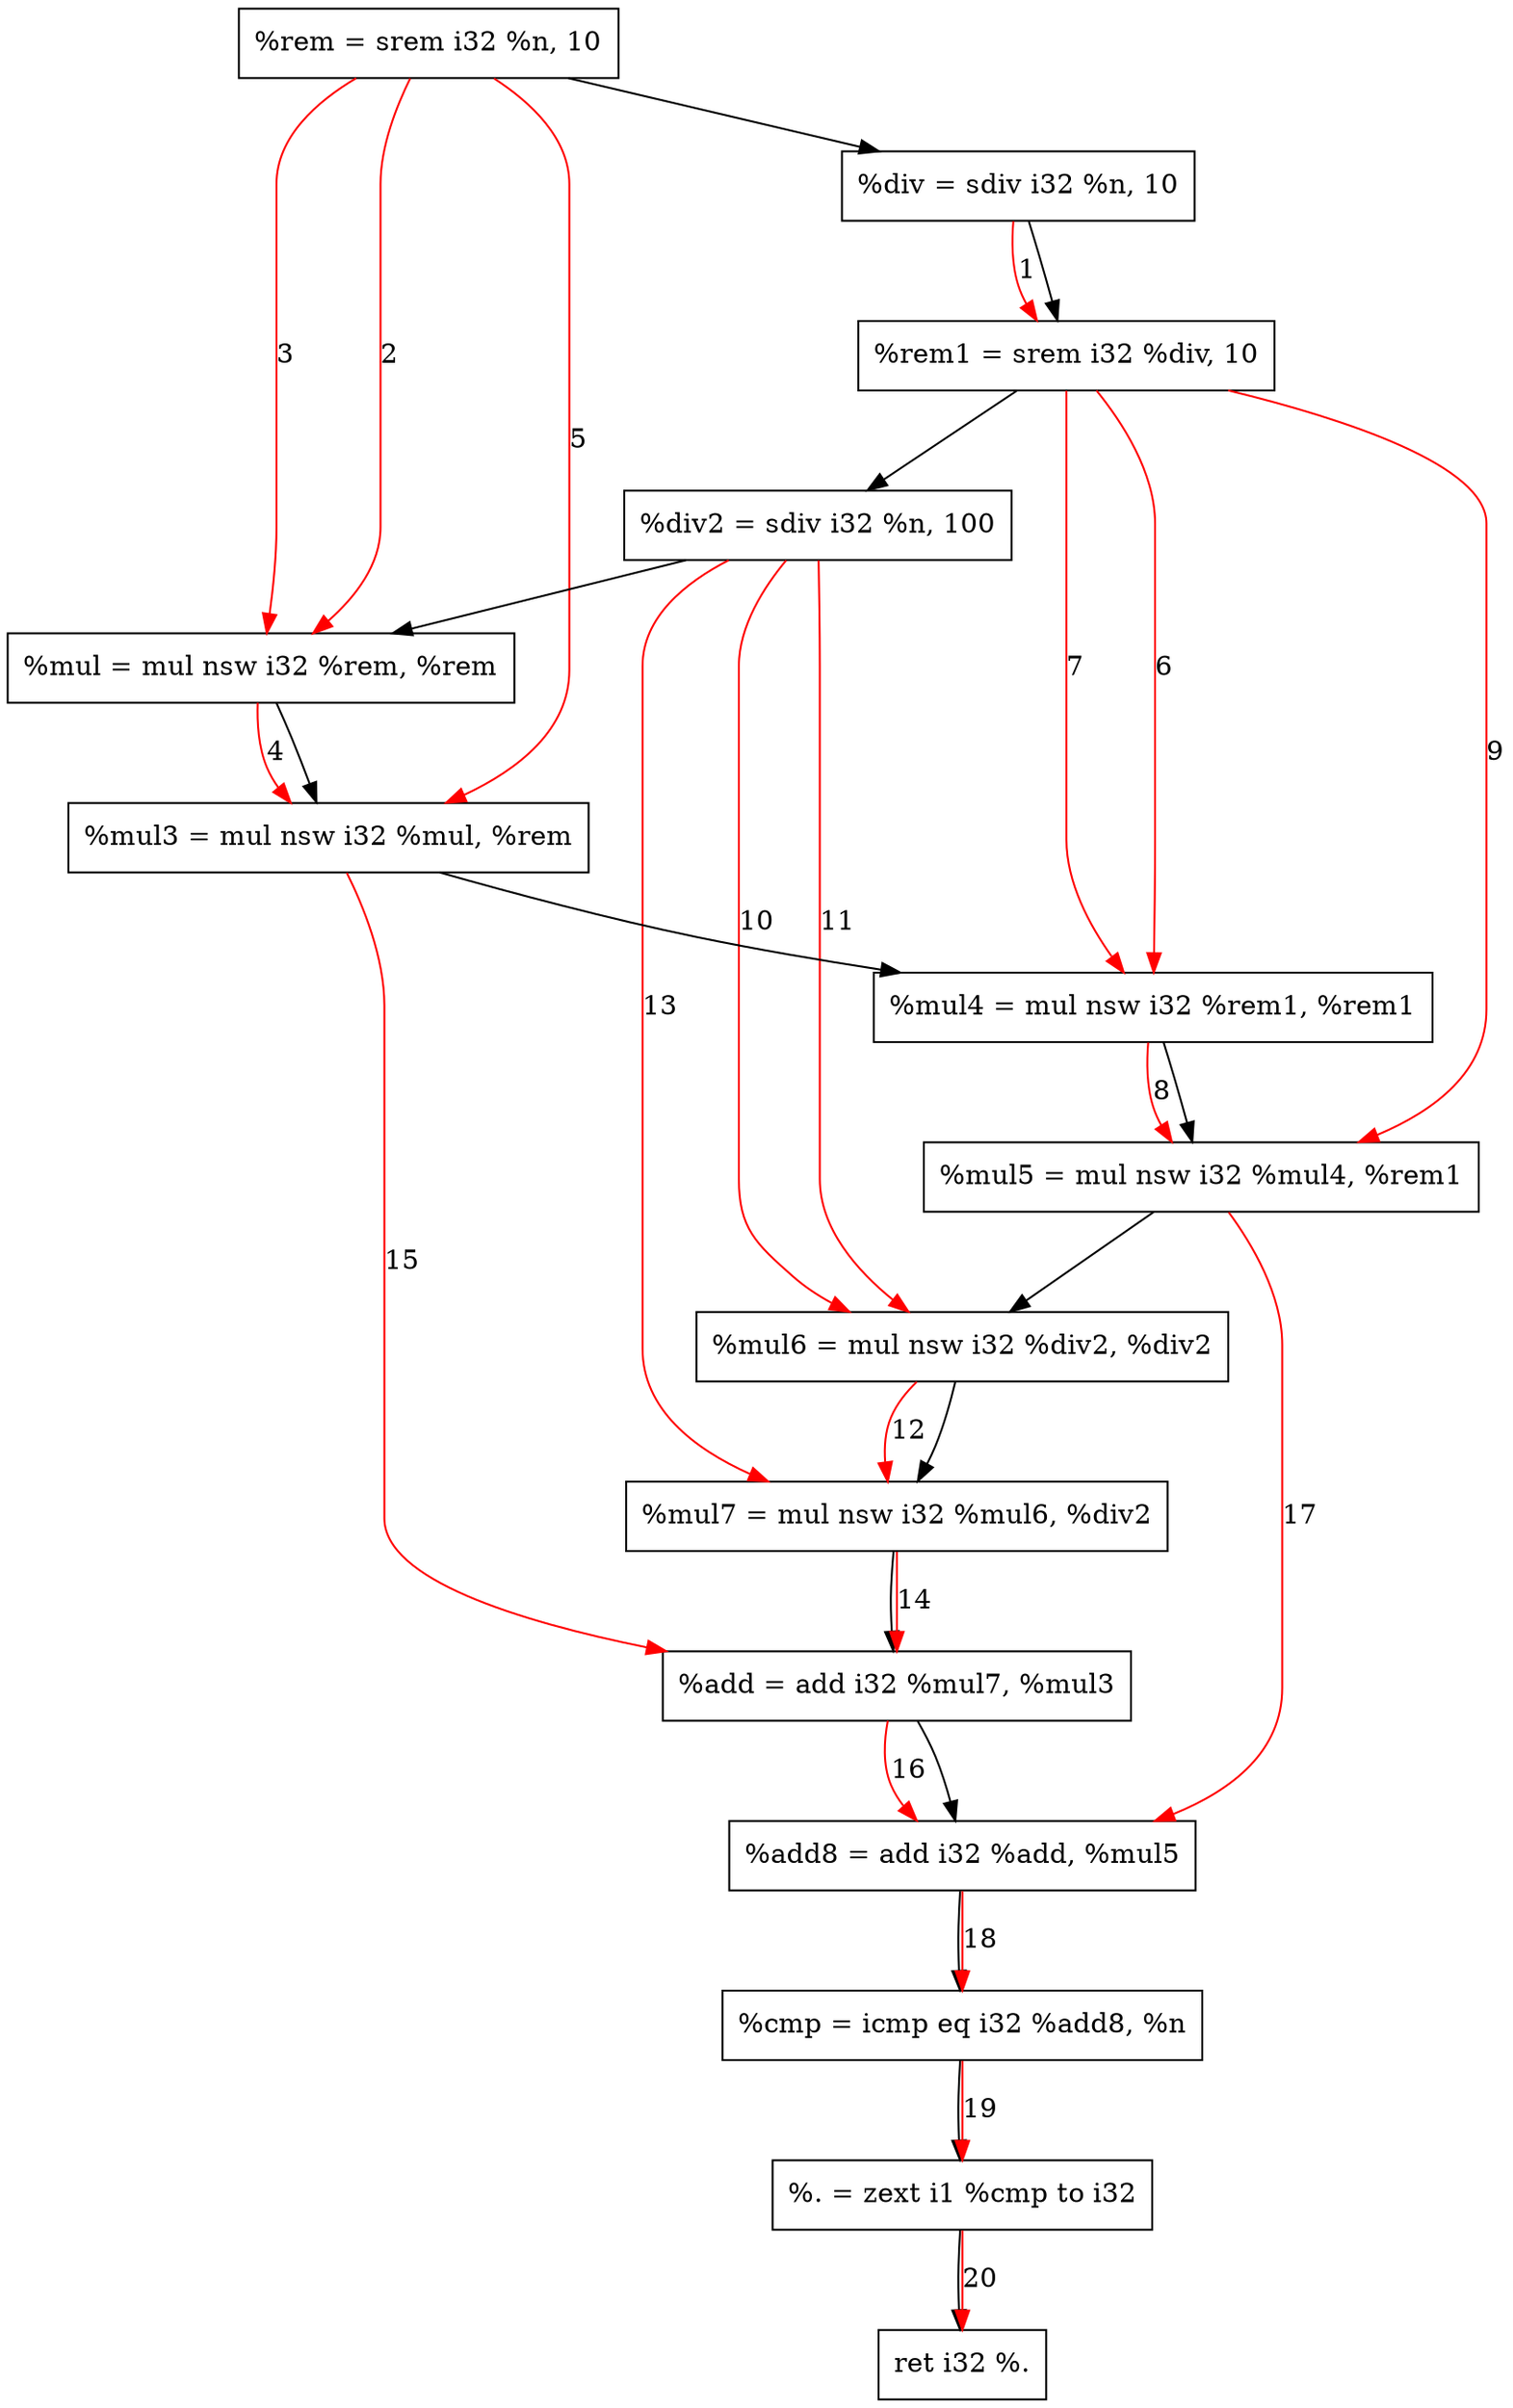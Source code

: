 digraph "CDFG for'func' function" {
	Node0x555714411890[shape=record, label="  %rem = srem i32 %n, 10"]
	Node0x555714411900[shape=record, label="  %div = sdiv i32 %n, 10"]
	Node0x555714411990[shape=record, label="  %rem1 = srem i32 %div, 10"]
	Node0x555714411a50[shape=record, label="  %div2 = sdiv i32 %n, 100"]
	Node0x555714411ae0[shape=record, label="  %mul = mul nsw i32 %rem, %rem"]
	Node0x555714411b70[shape=record, label="  %mul3 = mul nsw i32 %mul, %rem"]
	Node0x555714411c00[shape=record, label="  %mul4 = mul nsw i32 %rem1, %rem1"]
	Node0x555714411c90[shape=record, label="  %mul5 = mul nsw i32 %mul4, %rem1"]
	Node0x555714411d20[shape=record, label="  %mul6 = mul nsw i32 %div2, %div2"]
	Node0x555714411db0[shape=record, label="  %mul7 = mul nsw i32 %mul6, %div2"]
	Node0x555714411e40[shape=record, label="  %add = add i32 %mul7, %mul3"]
	Node0x555714412070[shape=record, label="  %add8 = add i32 %add, %mul5"]
	Node0x555714412100[shape=record, label="  %cmp = icmp eq i32 %add8, %n"]
	Node0x5557144111d8[shape=record, label="  %. = zext i1 %cmp to i32"]
	Node0x555714412198[shape=record, label="  ret i32 %."]
	Node0x555714411890 -> Node0x555714411900
	Node0x555714411900 -> Node0x555714411990
	Node0x555714411990 -> Node0x555714411a50
	Node0x555714411a50 -> Node0x555714411ae0
	Node0x555714411ae0 -> Node0x555714411b70
	Node0x555714411b70 -> Node0x555714411c00
	Node0x555714411c00 -> Node0x555714411c90
	Node0x555714411c90 -> Node0x555714411d20
	Node0x555714411d20 -> Node0x555714411db0
	Node0x555714411db0 -> Node0x555714411e40
	Node0x555714411e40 -> Node0x555714412070
	Node0x555714412070 -> Node0x555714412100
	Node0x555714412100 -> Node0x5557144111d8
	Node0x5557144111d8 -> Node0x555714412198
edge [color=red]
	Node0x555714411900 -> Node0x555714411990[label="1"]
	Node0x555714411890 -> Node0x555714411ae0[label="2"]
	Node0x555714411890 -> Node0x555714411ae0[label="3"]
	Node0x555714411ae0 -> Node0x555714411b70[label="4"]
	Node0x555714411890 -> Node0x555714411b70[label="5"]
	Node0x555714411990 -> Node0x555714411c00[label="6"]
	Node0x555714411990 -> Node0x555714411c00[label="7"]
	Node0x555714411c00 -> Node0x555714411c90[label="8"]
	Node0x555714411990 -> Node0x555714411c90[label="9"]
	Node0x555714411a50 -> Node0x555714411d20[label="10"]
	Node0x555714411a50 -> Node0x555714411d20[label="11"]
	Node0x555714411d20 -> Node0x555714411db0[label="12"]
	Node0x555714411a50 -> Node0x555714411db0[label="13"]
	Node0x555714411db0 -> Node0x555714411e40[label="14"]
	Node0x555714411b70 -> Node0x555714411e40[label="15"]
	Node0x555714411e40 -> Node0x555714412070[label="16"]
	Node0x555714411c90 -> Node0x555714412070[label="17"]
	Node0x555714412070 -> Node0x555714412100[label="18"]
	Node0x555714412100 -> Node0x5557144111d8[label="19"]
	Node0x5557144111d8 -> Node0x555714412198[label="20"]
}
